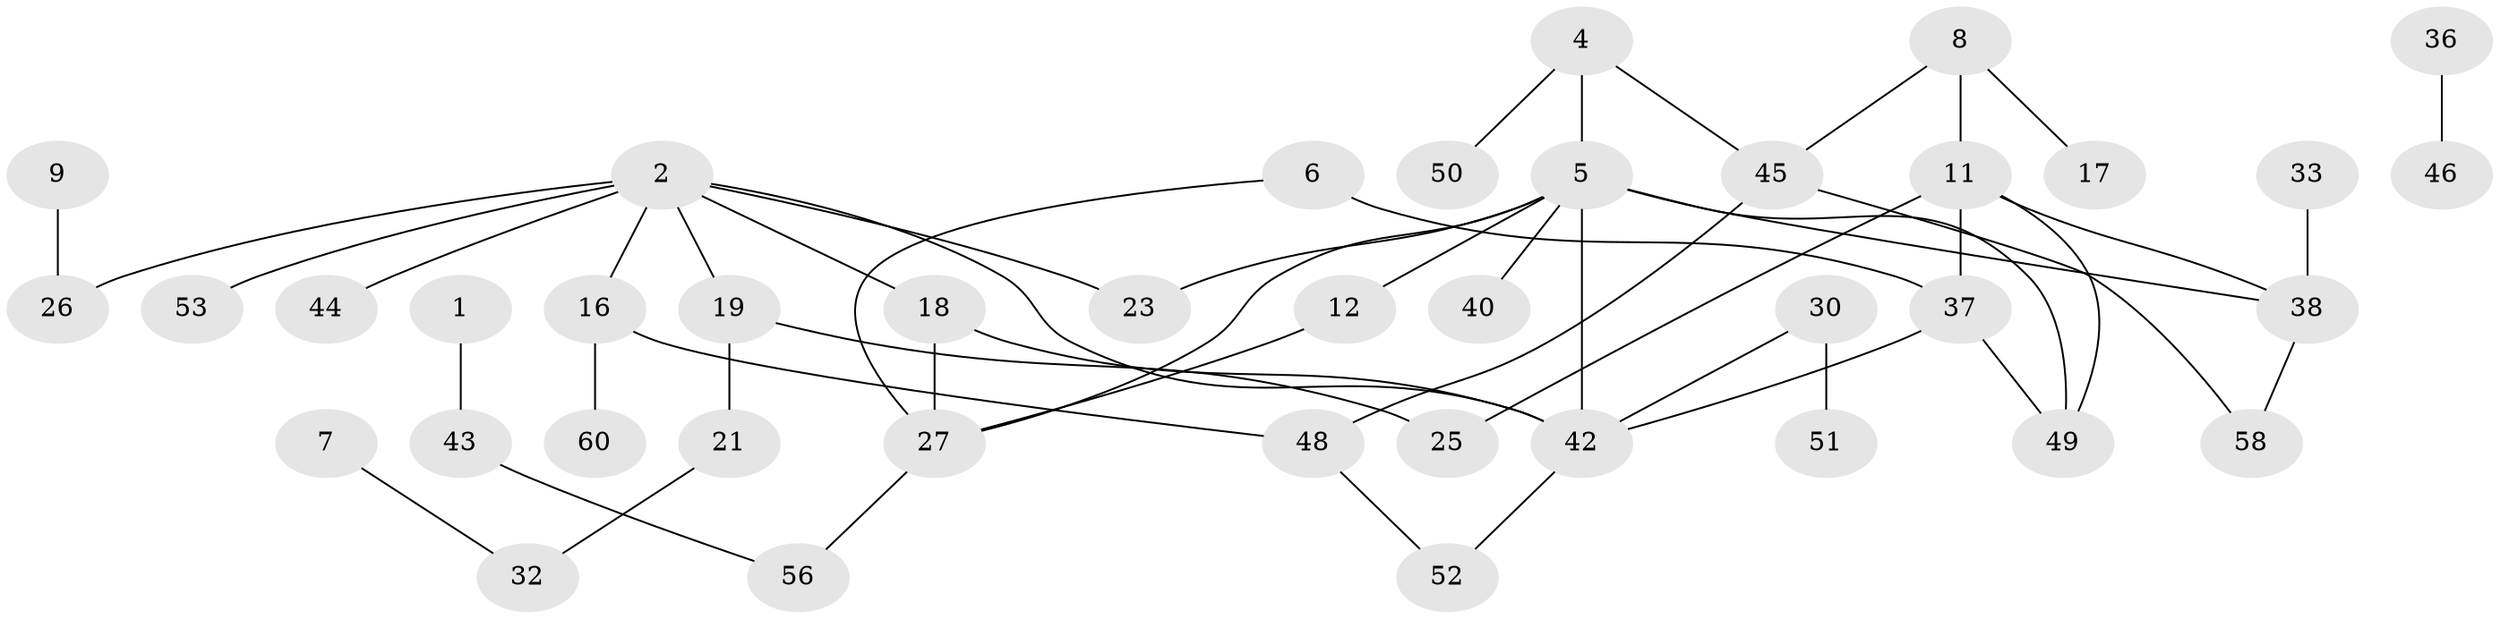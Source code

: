 // original degree distribution, {1: 0.2828282828282828, 4: 0.10101010101010101, 0: 0.1919191919191919, 3: 0.18181818181818182, 2: 0.21212121212121213, 5: 0.020202020202020204, 6: 0.010101010101010102}
// Generated by graph-tools (version 1.1) at 2025/48/03/04/25 22:48:24]
// undirected, 40 vertices, 51 edges
graph export_dot {
  node [color=gray90,style=filled];
  1;
  2;
  4;
  5;
  6;
  7;
  8;
  9;
  11;
  12;
  16;
  17;
  18;
  19;
  21;
  23;
  25;
  26;
  27;
  30;
  32;
  33;
  36;
  37;
  38;
  40;
  42;
  43;
  44;
  45;
  46;
  48;
  49;
  50;
  51;
  52;
  53;
  56;
  58;
  60;
  1 -- 43 [weight=1.0];
  2 -- 16 [weight=1.0];
  2 -- 18 [weight=1.0];
  2 -- 19 [weight=1.0];
  2 -- 23 [weight=1.0];
  2 -- 26 [weight=1.0];
  2 -- 42 [weight=1.0];
  2 -- 44 [weight=1.0];
  2 -- 53 [weight=1.0];
  4 -- 5 [weight=1.0];
  4 -- 45 [weight=1.0];
  4 -- 50 [weight=1.0];
  5 -- 12 [weight=1.0];
  5 -- 23 [weight=1.0];
  5 -- 27 [weight=1.0];
  5 -- 38 [weight=1.0];
  5 -- 40 [weight=1.0];
  5 -- 42 [weight=1.0];
  5 -- 49 [weight=1.0];
  6 -- 27 [weight=1.0];
  6 -- 37 [weight=2.0];
  7 -- 32 [weight=1.0];
  8 -- 11 [weight=1.0];
  8 -- 17 [weight=1.0];
  8 -- 45 [weight=1.0];
  9 -- 26 [weight=1.0];
  11 -- 25 [weight=1.0];
  11 -- 37 [weight=1.0];
  11 -- 38 [weight=1.0];
  11 -- 49 [weight=1.0];
  12 -- 27 [weight=1.0];
  16 -- 48 [weight=1.0];
  16 -- 60 [weight=1.0];
  18 -- 27 [weight=1.0];
  18 -- 42 [weight=1.0];
  19 -- 21 [weight=1.0];
  19 -- 25 [weight=1.0];
  21 -- 32 [weight=1.0];
  27 -- 56 [weight=1.0];
  30 -- 42 [weight=1.0];
  30 -- 51 [weight=1.0];
  33 -- 38 [weight=1.0];
  36 -- 46 [weight=1.0];
  37 -- 42 [weight=1.0];
  37 -- 49 [weight=1.0];
  38 -- 58 [weight=1.0];
  42 -- 52 [weight=1.0];
  43 -- 56 [weight=1.0];
  45 -- 48 [weight=1.0];
  45 -- 58 [weight=1.0];
  48 -- 52 [weight=1.0];
}
